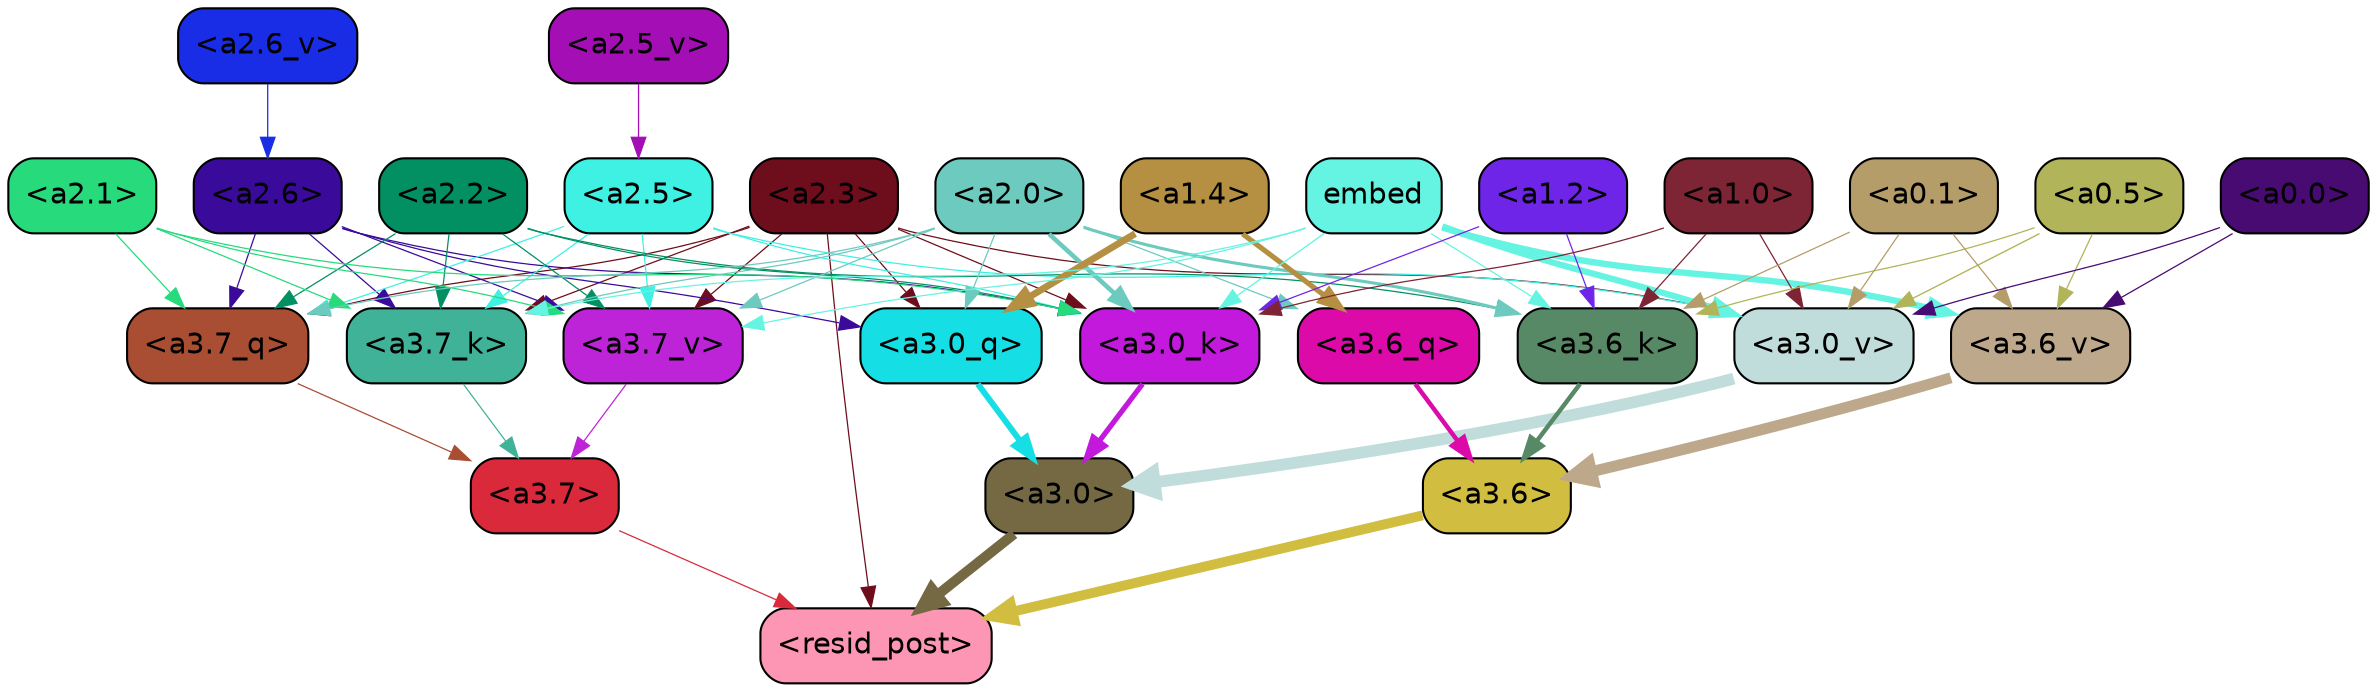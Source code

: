 strict digraph "" {
	graph [bgcolor=transparent,
		layout=dot,
		overlap=false,
		splines=true
	];
	"<a3.7>"	[color=black,
		fillcolor="#da293a",
		fontname=Helvetica,
		shape=box,
		style="filled, rounded"];
	"<resid_post>"	[color=black,
		fillcolor="#fd96b4",
		fontname=Helvetica,
		shape=box,
		style="filled, rounded"];
	"<a3.7>" -> "<resid_post>"	[color="#da293a",
		penwidth=0.6];
	"<a3.6>"	[color=black,
		fillcolor="#d1be41",
		fontname=Helvetica,
		shape=box,
		style="filled, rounded"];
	"<a3.6>" -> "<resid_post>"	[color="#d1be41",
		penwidth=4.7534414529800415];
	"<a3.0>"	[color=black,
		fillcolor="#746943",
		fontname=Helvetica,
		shape=box,
		style="filled, rounded"];
	"<a3.0>" -> "<resid_post>"	[color="#746943",
		penwidth=4.898576855659485];
	"<a2.3>"	[color=black,
		fillcolor="#6e0d1b",
		fontname=Helvetica,
		shape=box,
		style="filled, rounded"];
	"<a2.3>" -> "<resid_post>"	[color="#6e0d1b",
		penwidth=0.6];
	"<a3.7_q>"	[color=black,
		fillcolor="#a94e32",
		fontname=Helvetica,
		shape=box,
		style="filled, rounded"];
	"<a2.3>" -> "<a3.7_q>"	[color="#6e0d1b",
		penwidth=0.6];
	"<a3.0_q>"	[color=black,
		fillcolor="#15dee4",
		fontname=Helvetica,
		shape=box,
		style="filled, rounded"];
	"<a2.3>" -> "<a3.0_q>"	[color="#6e0d1b",
		penwidth=0.6];
	"<a3.7_k>"	[color=black,
		fillcolor="#40b298",
		fontname=Helvetica,
		shape=box,
		style="filled, rounded"];
	"<a2.3>" -> "<a3.7_k>"	[color="#6e0d1b",
		penwidth=0.6];
	"<a3.0_k>"	[color=black,
		fillcolor="#c219dc",
		fontname=Helvetica,
		shape=box,
		style="filled, rounded"];
	"<a2.3>" -> "<a3.0_k>"	[color="#6e0d1b",
		penwidth=0.6];
	"<a3.7_v>"	[color=black,
		fillcolor="#bd24d7",
		fontname=Helvetica,
		shape=box,
		style="filled, rounded"];
	"<a2.3>" -> "<a3.7_v>"	[color="#6e0d1b",
		penwidth=0.6];
	"<a3.0_v>"	[color=black,
		fillcolor="#c0dddc",
		fontname=Helvetica,
		shape=box,
		style="filled, rounded"];
	"<a2.3>" -> "<a3.0_v>"	[color="#6e0d1b",
		penwidth=0.6];
	"<a3.7_q>" -> "<a3.7>"	[color="#a94e32",
		penwidth=0.6];
	"<a3.6_q>"	[color=black,
		fillcolor="#dc0aa9",
		fontname=Helvetica,
		shape=box,
		style="filled, rounded"];
	"<a3.6_q>" -> "<a3.6>"	[color="#dc0aa9",
		penwidth=2.160832464694977];
	"<a3.0_q>" -> "<a3.0>"	[color="#15dee4",
		penwidth=2.870753765106201];
	"<a3.7_k>" -> "<a3.7>"	[color="#40b298",
		penwidth=0.6];
	"<a3.6_k>"	[color=black,
		fillcolor="#578966",
		fontname=Helvetica,
		shape=box,
		style="filled, rounded"];
	"<a3.6_k>" -> "<a3.6>"	[color="#578966",
		penwidth=2.13908451795578];
	"<a3.0_k>" -> "<a3.0>"	[color="#c219dc",
		penwidth=2.520303964614868];
	"<a3.7_v>" -> "<a3.7>"	[color="#bd24d7",
		penwidth=0.6];
	"<a3.6_v>"	[color=black,
		fillcolor="#bda88b",
		fontname=Helvetica,
		shape=box,
		style="filled, rounded"];
	"<a3.6_v>" -> "<a3.6>"	[color="#bda88b",
		penwidth=5.297133803367615];
	"<a3.0_v>" -> "<a3.0>"	[color="#c0dddc",
		penwidth=5.680712580680847];
	"<a2.6>"	[color=black,
		fillcolor="#3a0b9a",
		fontname=Helvetica,
		shape=box,
		style="filled, rounded"];
	"<a2.6>" -> "<a3.7_q>"	[color="#3a0b9a",
		penwidth=0.6];
	"<a2.6>" -> "<a3.0_q>"	[color="#3a0b9a",
		penwidth=0.6];
	"<a2.6>" -> "<a3.7_k>"	[color="#3a0b9a",
		penwidth=0.6];
	"<a2.6>" -> "<a3.0_k>"	[color="#3a0b9a",
		penwidth=0.6];
	"<a2.6>" -> "<a3.7_v>"	[color="#3a0b9a",
		penwidth=0.6];
	"<a2.5>"	[color=black,
		fillcolor="#3ff1e2",
		fontname=Helvetica,
		shape=box,
		style="filled, rounded"];
	"<a2.5>" -> "<a3.7_q>"	[color="#3ff1e2",
		penwidth=0.6];
	"<a2.5>" -> "<a3.7_k>"	[color="#3ff1e2",
		penwidth=0.6];
	"<a2.5>" -> "<a3.0_k>"	[color="#3ff1e2",
		penwidth=0.6];
	"<a2.5>" -> "<a3.7_v>"	[color="#3ff1e2",
		penwidth=0.6];
	"<a2.5>" -> "<a3.0_v>"	[color="#3ff1e2",
		penwidth=0.6];
	"<a2.2>"	[color=black,
		fillcolor="#029063",
		fontname=Helvetica,
		shape=box,
		style="filled, rounded"];
	"<a2.2>" -> "<a3.7_q>"	[color="#029063",
		penwidth=0.6];
	"<a2.2>" -> "<a3.7_k>"	[color="#029063",
		penwidth=0.6];
	"<a2.2>" -> "<a3.6_k>"	[color="#029063",
		penwidth=0.6];
	"<a2.2>" -> "<a3.0_k>"	[color="#029063",
		penwidth=0.6];
	"<a2.2>" -> "<a3.7_v>"	[color="#029063",
		penwidth=0.6];
	"<a2.1>"	[color=black,
		fillcolor="#27db7c",
		fontname=Helvetica,
		shape=box,
		style="filled, rounded"];
	"<a2.1>" -> "<a3.7_q>"	[color="#27db7c",
		penwidth=0.6];
	"<a2.1>" -> "<a3.7_k>"	[color="#27db7c",
		penwidth=0.6];
	"<a2.1>" -> "<a3.0_k>"	[color="#27db7c",
		penwidth=0.6];
	"<a2.1>" -> "<a3.7_v>"	[color="#27db7c",
		penwidth=0.6];
	"<a2.0>"	[color=black,
		fillcolor="#6dcabe",
		fontname=Helvetica,
		shape=box,
		style="filled, rounded"];
	"<a2.0>" -> "<a3.7_q>"	[color="#6dcabe",
		penwidth=0.6];
	"<a2.0>" -> "<a3.6_q>"	[color="#6dcabe",
		penwidth=0.6];
	"<a2.0>" -> "<a3.0_q>"	[color="#6dcabe",
		penwidth=0.6];
	"<a2.0>" -> "<a3.7_k>"	[color="#6dcabe",
		penwidth=0.6];
	"<a2.0>" -> "<a3.6_k>"	[color="#6dcabe",
		penwidth=1.4957321882247925];
	"<a2.0>" -> "<a3.0_k>"	[color="#6dcabe",
		penwidth=2.18752121925354];
	"<a2.0>" -> "<a3.7_v>"	[color="#6dcabe",
		penwidth=0.6];
	"<a1.4>"	[color=black,
		fillcolor="#b58f42",
		fontname=Helvetica,
		shape=box,
		style="filled, rounded"];
	"<a1.4>" -> "<a3.6_q>"	[color="#b58f42",
		penwidth=2.4829938411712646];
	"<a1.4>" -> "<a3.0_q>"	[color="#b58f42",
		penwidth=3.299744725227356];
	embed	[color=black,
		fillcolor="#66f4e2",
		fontname=Helvetica,
		shape=box,
		style="filled, rounded"];
	embed -> "<a3.7_k>"	[color="#66f4e2",
		penwidth=0.6];
	embed -> "<a3.6_k>"	[color="#66f4e2",
		penwidth=0.6];
	embed -> "<a3.0_k>"	[color="#66f4e2",
		penwidth=0.6394047290086746];
	embed -> "<a3.7_v>"	[color="#66f4e2",
		penwidth=0.6];
	embed -> "<a3.6_v>"	[color="#66f4e2",
		penwidth=3.067279100418091];
	embed -> "<a3.0_v>"	[color="#66f4e2",
		penwidth=3.0212591886520386];
	"<a1.2>"	[color=black,
		fillcolor="#6f25e8",
		fontname=Helvetica,
		shape=box,
		style="filled, rounded"];
	"<a1.2>" -> "<a3.6_k>"	[color="#6f25e8",
		penwidth=0.6];
	"<a1.2>" -> "<a3.0_k>"	[color="#6f25e8",
		penwidth=0.6];
	"<a1.0>"	[color=black,
		fillcolor="#7d2435",
		fontname=Helvetica,
		shape=box,
		style="filled, rounded"];
	"<a1.0>" -> "<a3.6_k>"	[color="#7d2435",
		penwidth=0.6];
	"<a1.0>" -> "<a3.0_k>"	[color="#7d2435",
		penwidth=0.6];
	"<a1.0>" -> "<a3.0_v>"	[color="#7d2435",
		penwidth=0.6];
	"<a0.5>"	[color=black,
		fillcolor="#b1b459",
		fontname=Helvetica,
		shape=box,
		style="filled, rounded"];
	"<a0.5>" -> "<a3.6_k>"	[color="#b1b459",
		penwidth=0.6];
	"<a0.5>" -> "<a3.6_v>"	[color="#b1b459",
		penwidth=0.6];
	"<a0.5>" -> "<a3.0_v>"	[color="#b1b459",
		penwidth=0.648682102560997];
	"<a0.1>"	[color=black,
		fillcolor="#b49d68",
		fontname=Helvetica,
		shape=box,
		style="filled, rounded"];
	"<a0.1>" -> "<a3.6_k>"	[color="#b49d68",
		penwidth=0.6];
	"<a0.1>" -> "<a3.6_v>"	[color="#b49d68",
		penwidth=0.6];
	"<a0.1>" -> "<a3.0_v>"	[color="#b49d68",
		penwidth=0.6];
	"<a0.0>"	[color=black,
		fillcolor="#480b72",
		fontname=Helvetica,
		shape=box,
		style="filled, rounded"];
	"<a0.0>" -> "<a3.6_v>"	[color="#480b72",
		penwidth=0.6];
	"<a0.0>" -> "<a3.0_v>"	[color="#480b72",
		penwidth=0.6];
	"<a2.6_v>"	[color=black,
		fillcolor="#182de5",
		fontname=Helvetica,
		shape=box,
		style="filled, rounded"];
	"<a2.6_v>" -> "<a2.6>"	[color="#182de5",
		penwidth=0.6];
	"<a2.5_v>"	[color=black,
		fillcolor="#a30eb5",
		fontname=Helvetica,
		shape=box,
		style="filled, rounded"];
	"<a2.5_v>" -> "<a2.5>"	[color="#a30eb5",
		penwidth=0.6];
}
